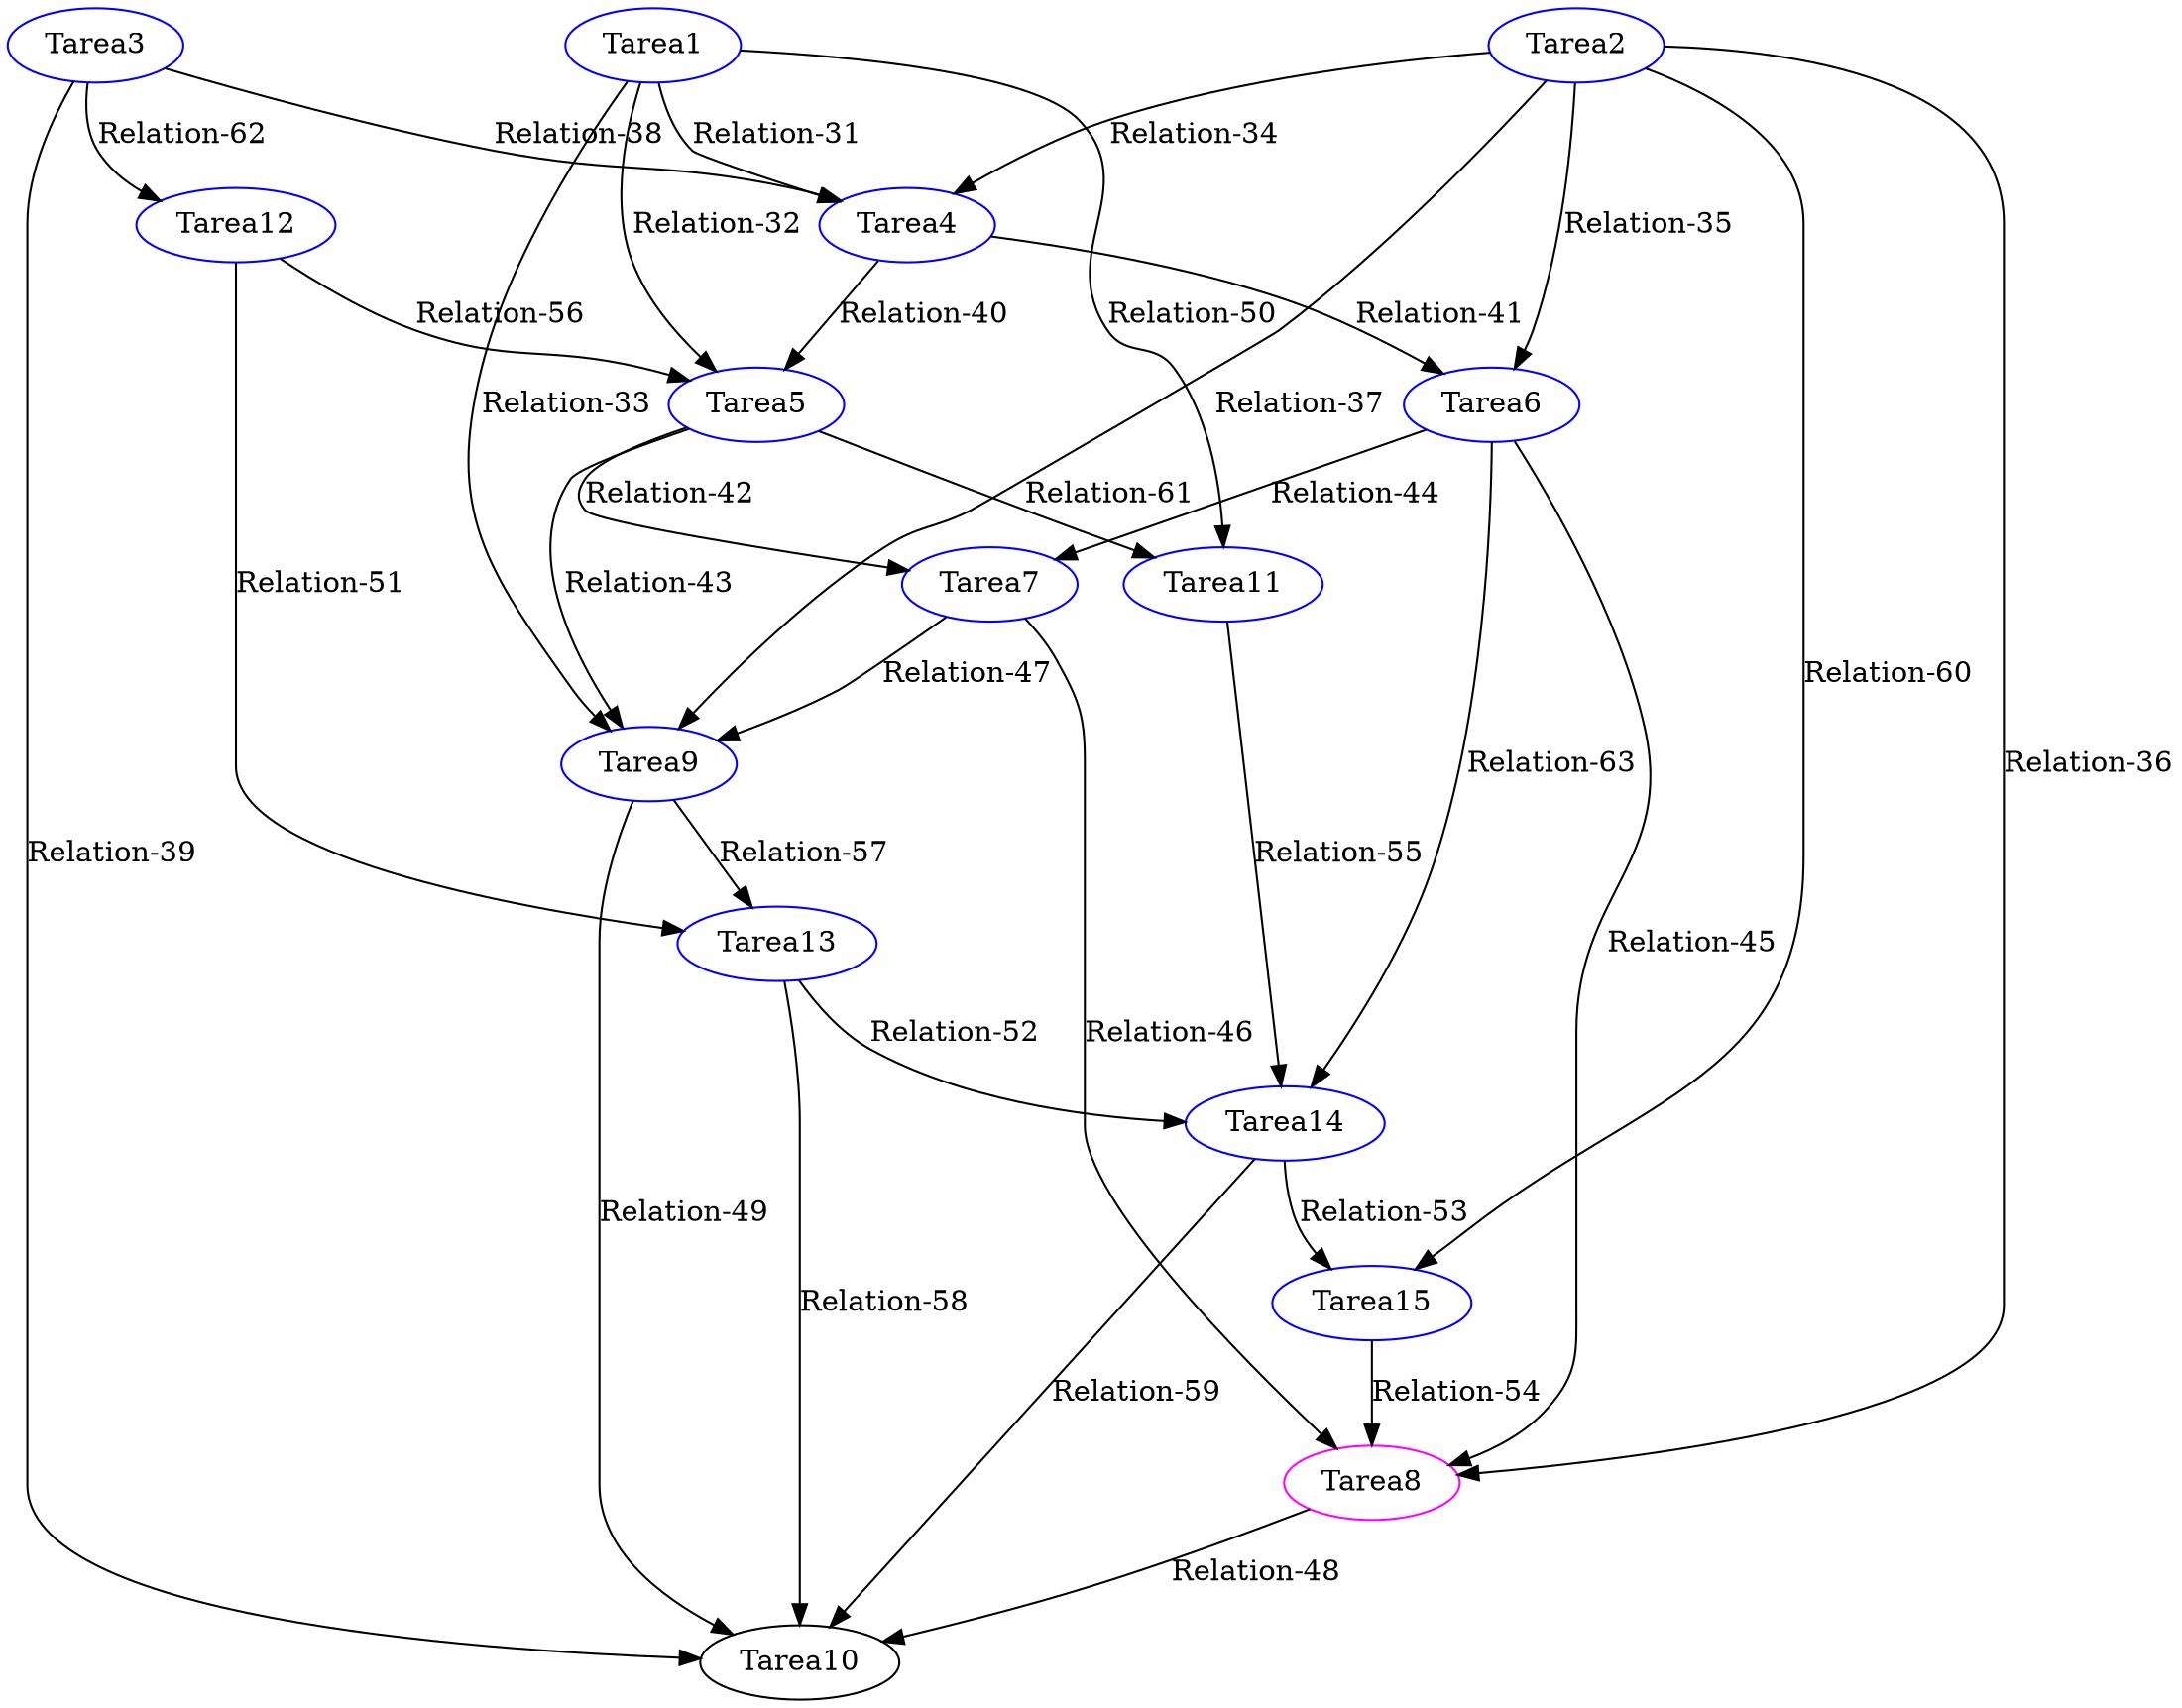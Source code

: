strict digraph G {
  1 [ color="blue" label="Tarea1" ];
  2 [ color="blue" label="Tarea2" ];
  3 [ color="blue" label="Tarea3" ];
  4 [ color="blue" label="Tarea4" ];
  5 [ color="blue" label="Tarea5" ];
  6 [ color="blue" label="Tarea6" ];
  7 [ color="blue" label="Tarea7" ];
  8 [ color="magenta" label="Tarea8" ];
  9 [ color="blue" label="Tarea9" ];
  10 [ label="Tarea10" ];
  11 [ color="blue" label="Tarea11" ];
  12 [ color="blue" label="Tarea12" ];
  13 [ color="blue" label="Tarea13" ];
  14 [ color="blue" label="Tarea14" ];
  15 [ color="blue" label="Tarea15" ];
  1 -> 4 [ color="" label="Relation-31" ];
  1 -> 5 [ color="" label="Relation-32" ];
  1 -> 9 [ color="" label="Relation-33" ];
  2 -> 4 [ color="" label="Relation-34" ];
  2 -> 6 [ color="" label="Relation-35" ];
  2 -> 8 [ color="" label="Relation-36" ];
  2 -> 9 [ color="" label="Relation-37" ];
  3 -> 4 [ color="" label="Relation-38" ];
  3 -> 10 [ color="" label="Relation-39" ];
  4 -> 5 [ color="" label="Relation-40" ];
  4 -> 6 [ color="" label="Relation-41" ];
  5 -> 7 [ color="" label="Relation-42" ];
  5 -> 9 [ color="" label="Relation-43" ];
  6 -> 7 [ color="" label="Relation-44" ];
  6 -> 8 [ color="" label="Relation-45" ];
  7 -> 8 [ color="" label="Relation-46" ];
  7 -> 9 [ color="" label="Relation-47" ];
  8 -> 10 [ color="" label="Relation-48" ];
  9 -> 10 [ color="" label="Relation-49" ];
  1 -> 11 [ color="" label="Relation-50" ];
  12 -> 13 [ color="" label="Relation-51" ];
  13 -> 14 [ color="" label="Relation-52" ];
  14 -> 15 [ color="" label="Relation-53" ];
  15 -> 8 [ color="" label="Relation-54" ];
  11 -> 14 [ color="" label="Relation-55" ];
  12 -> 5 [ color="" label="Relation-56" ];
  9 -> 13 [ color="" label="Relation-57" ];
  13 -> 10 [ color="" label="Relation-58" ];
  14 -> 10 [ color="" label="Relation-59" ];
  2 -> 15 [ color="" label="Relation-60" ];
  5 -> 11 [ color="" label="Relation-61" ];
  3 -> 12 [ color="" label="Relation-62" ];
  6 -> 14 [ color="" label="Relation-63" ];
}

